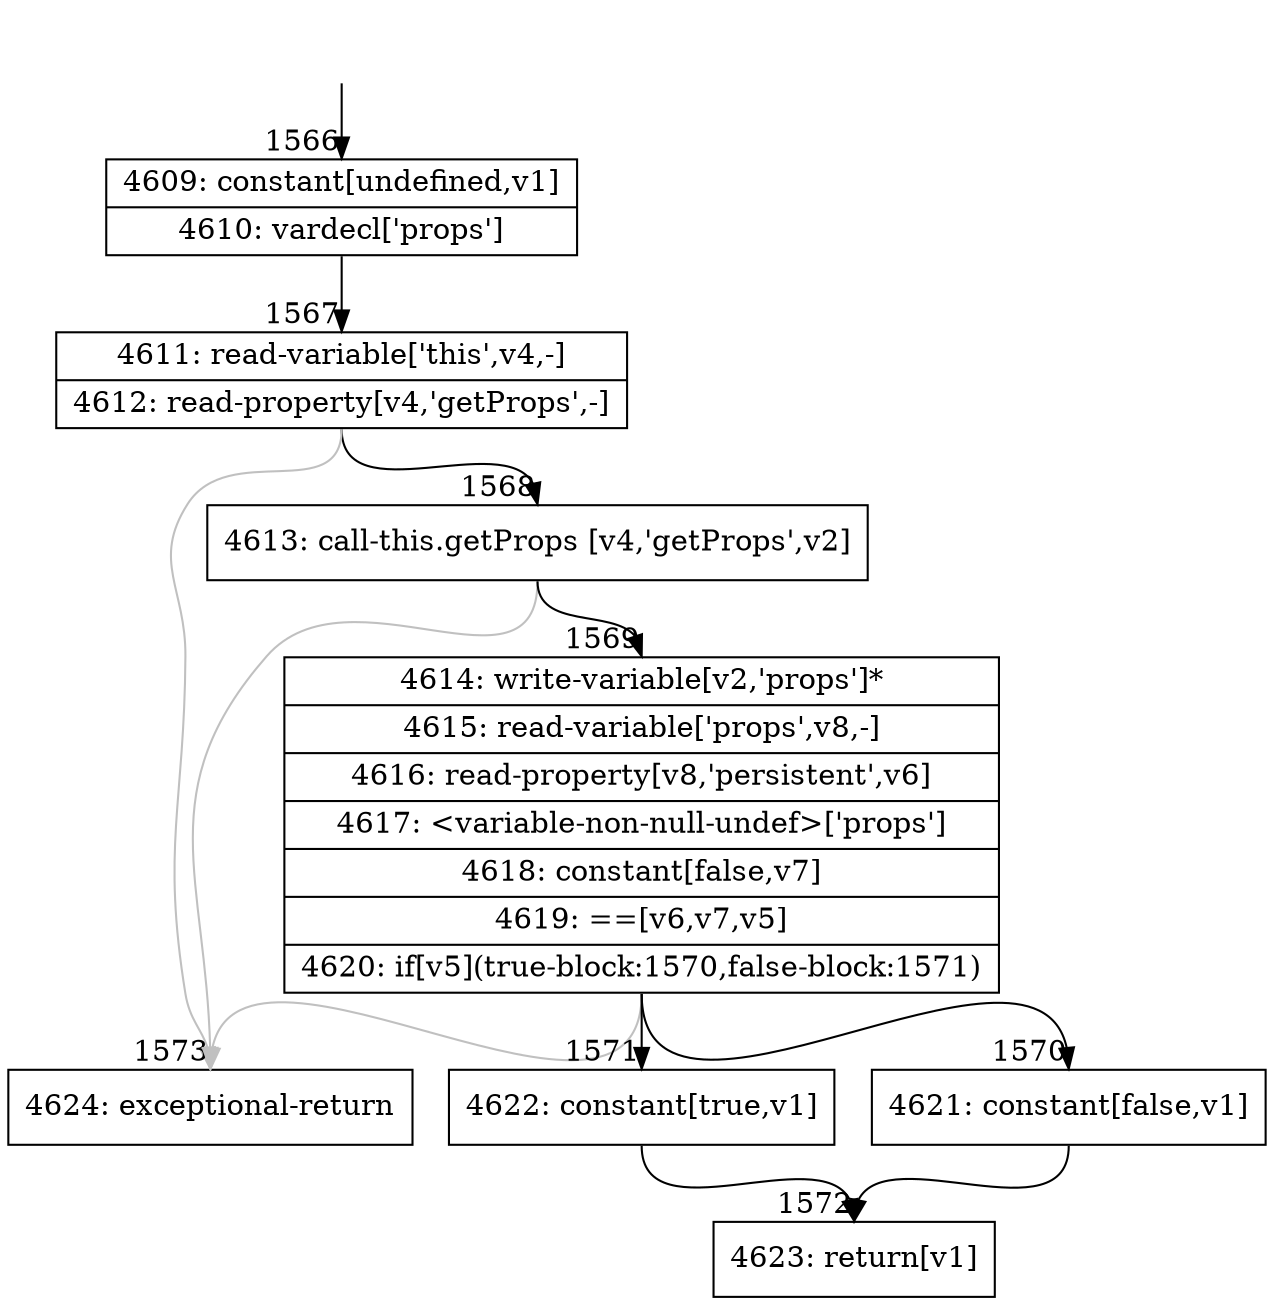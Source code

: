 digraph {
rankdir="TD"
BB_entry188[shape=none,label=""];
BB_entry188 -> BB1566 [tailport=s, headport=n, headlabel="    1566"]
BB1566 [shape=record label="{4609: constant[undefined,v1]|4610: vardecl['props']}" ] 
BB1566 -> BB1567 [tailport=s, headport=n, headlabel="      1567"]
BB1567 [shape=record label="{4611: read-variable['this',v4,-]|4612: read-property[v4,'getProps',-]}" ] 
BB1567 -> BB1568 [tailport=s, headport=n, headlabel="      1568"]
BB1567 -> BB1573 [tailport=s, headport=n, color=gray, headlabel="      1573"]
BB1568 [shape=record label="{4613: call-this.getProps [v4,'getProps',v2]}" ] 
BB1568 -> BB1569 [tailport=s, headport=n, headlabel="      1569"]
BB1568 -> BB1573 [tailport=s, headport=n, color=gray]
BB1569 [shape=record label="{4614: write-variable[v2,'props']*|4615: read-variable['props',v8,-]|4616: read-property[v8,'persistent',v6]|4617: \<variable-non-null-undef\>['props']|4618: constant[false,v7]|4619: ==[v6,v7,v5]|4620: if[v5](true-block:1570,false-block:1571)}" ] 
BB1569 -> BB1570 [tailport=s, headport=n, headlabel="      1570"]
BB1569 -> BB1571 [tailport=s, headport=n, headlabel="      1571"]
BB1569 -> BB1573 [tailport=s, headport=n, color=gray]
BB1570 [shape=record label="{4621: constant[false,v1]}" ] 
BB1570 -> BB1572 [tailport=s, headport=n, headlabel="      1572"]
BB1571 [shape=record label="{4622: constant[true,v1]}" ] 
BB1571 -> BB1572 [tailport=s, headport=n]
BB1572 [shape=record label="{4623: return[v1]}" ] 
BB1573 [shape=record label="{4624: exceptional-return}" ] 
//#$~ 1809
}

